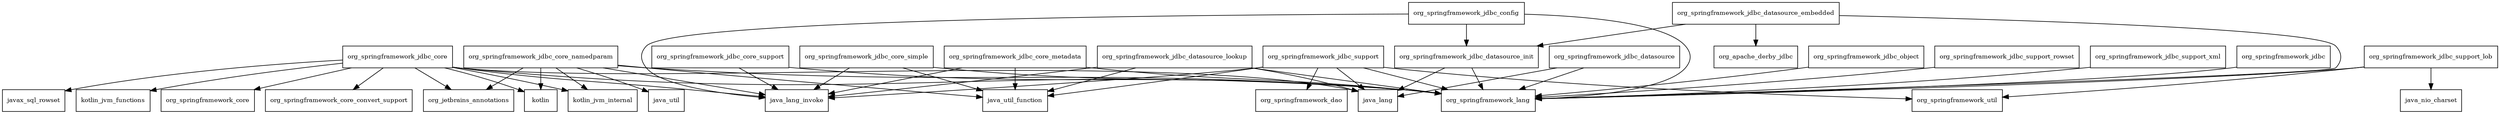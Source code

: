digraph spring_jdbc_5_2_0_RC1_package_dependencies {
  node [shape = box, fontsize=10.0];
  org_springframework_jdbc -> org_springframework_lang;
  org_springframework_jdbc_config -> java_lang_invoke;
  org_springframework_jdbc_config -> org_springframework_jdbc_datasource_init;
  org_springframework_jdbc_config -> org_springframework_lang;
  org_springframework_jdbc_core -> java_lang;
  org_springframework_jdbc_core -> java_lang_invoke;
  org_springframework_jdbc_core -> javax_sql_rowset;
  org_springframework_jdbc_core -> kotlin;
  org_springframework_jdbc_core -> kotlin_jvm_functions;
  org_springframework_jdbc_core -> kotlin_jvm_internal;
  org_springframework_jdbc_core -> org_jetbrains_annotations;
  org_springframework_jdbc_core -> org_springframework_core;
  org_springframework_jdbc_core -> org_springframework_core_convert_support;
  org_springframework_jdbc_core -> org_springframework_lang;
  org_springframework_jdbc_core_metadata -> java_lang_invoke;
  org_springframework_jdbc_core_metadata -> java_util_function;
  org_springframework_jdbc_core_metadata -> org_springframework_lang;
  org_springframework_jdbc_core_namedparam -> java_lang_invoke;
  org_springframework_jdbc_core_namedparam -> java_util;
  org_springframework_jdbc_core_namedparam -> java_util_function;
  org_springframework_jdbc_core_namedparam -> kotlin;
  org_springframework_jdbc_core_namedparam -> kotlin_jvm_internal;
  org_springframework_jdbc_core_namedparam -> org_jetbrains_annotations;
  org_springframework_jdbc_core_namedparam -> org_springframework_lang;
  org_springframework_jdbc_core_simple -> java_lang_invoke;
  org_springframework_jdbc_core_simple -> java_util_function;
  org_springframework_jdbc_core_simple -> org_springframework_lang;
  org_springframework_jdbc_core_support -> java_lang_invoke;
  org_springframework_jdbc_core_support -> org_springframework_lang;
  org_springframework_jdbc_datasource -> java_lang;
  org_springframework_jdbc_datasource -> org_springframework_lang;
  org_springframework_jdbc_datasource_embedded -> org_apache_derby_jdbc;
  org_springframework_jdbc_datasource_embedded -> org_springframework_jdbc_datasource_init;
  org_springframework_jdbc_datasource_embedded -> org_springframework_lang;
  org_springframework_jdbc_datasource_init -> java_lang;
  org_springframework_jdbc_datasource_init -> org_springframework_lang;
  org_springframework_jdbc_datasource_lookup -> java_lang;
  org_springframework_jdbc_datasource_lookup -> java_lang_invoke;
  org_springframework_jdbc_datasource_lookup -> java_util_function;
  org_springframework_jdbc_datasource_lookup -> org_springframework_lang;
  org_springframework_jdbc_object -> org_springframework_lang;
  org_springframework_jdbc_support -> java_lang;
  org_springframework_jdbc_support -> java_lang_invoke;
  org_springframework_jdbc_support -> java_util_function;
  org_springframework_jdbc_support -> org_springframework_dao;
  org_springframework_jdbc_support -> org_springframework_lang;
  org_springframework_jdbc_support -> org_springframework_util;
  org_springframework_jdbc_support_lob -> java_nio_charset;
  org_springframework_jdbc_support_lob -> org_springframework_lang;
  org_springframework_jdbc_support_lob -> org_springframework_util;
  org_springframework_jdbc_support_rowset -> org_springframework_lang;
  org_springframework_jdbc_support_xml -> org_springframework_lang;
}
